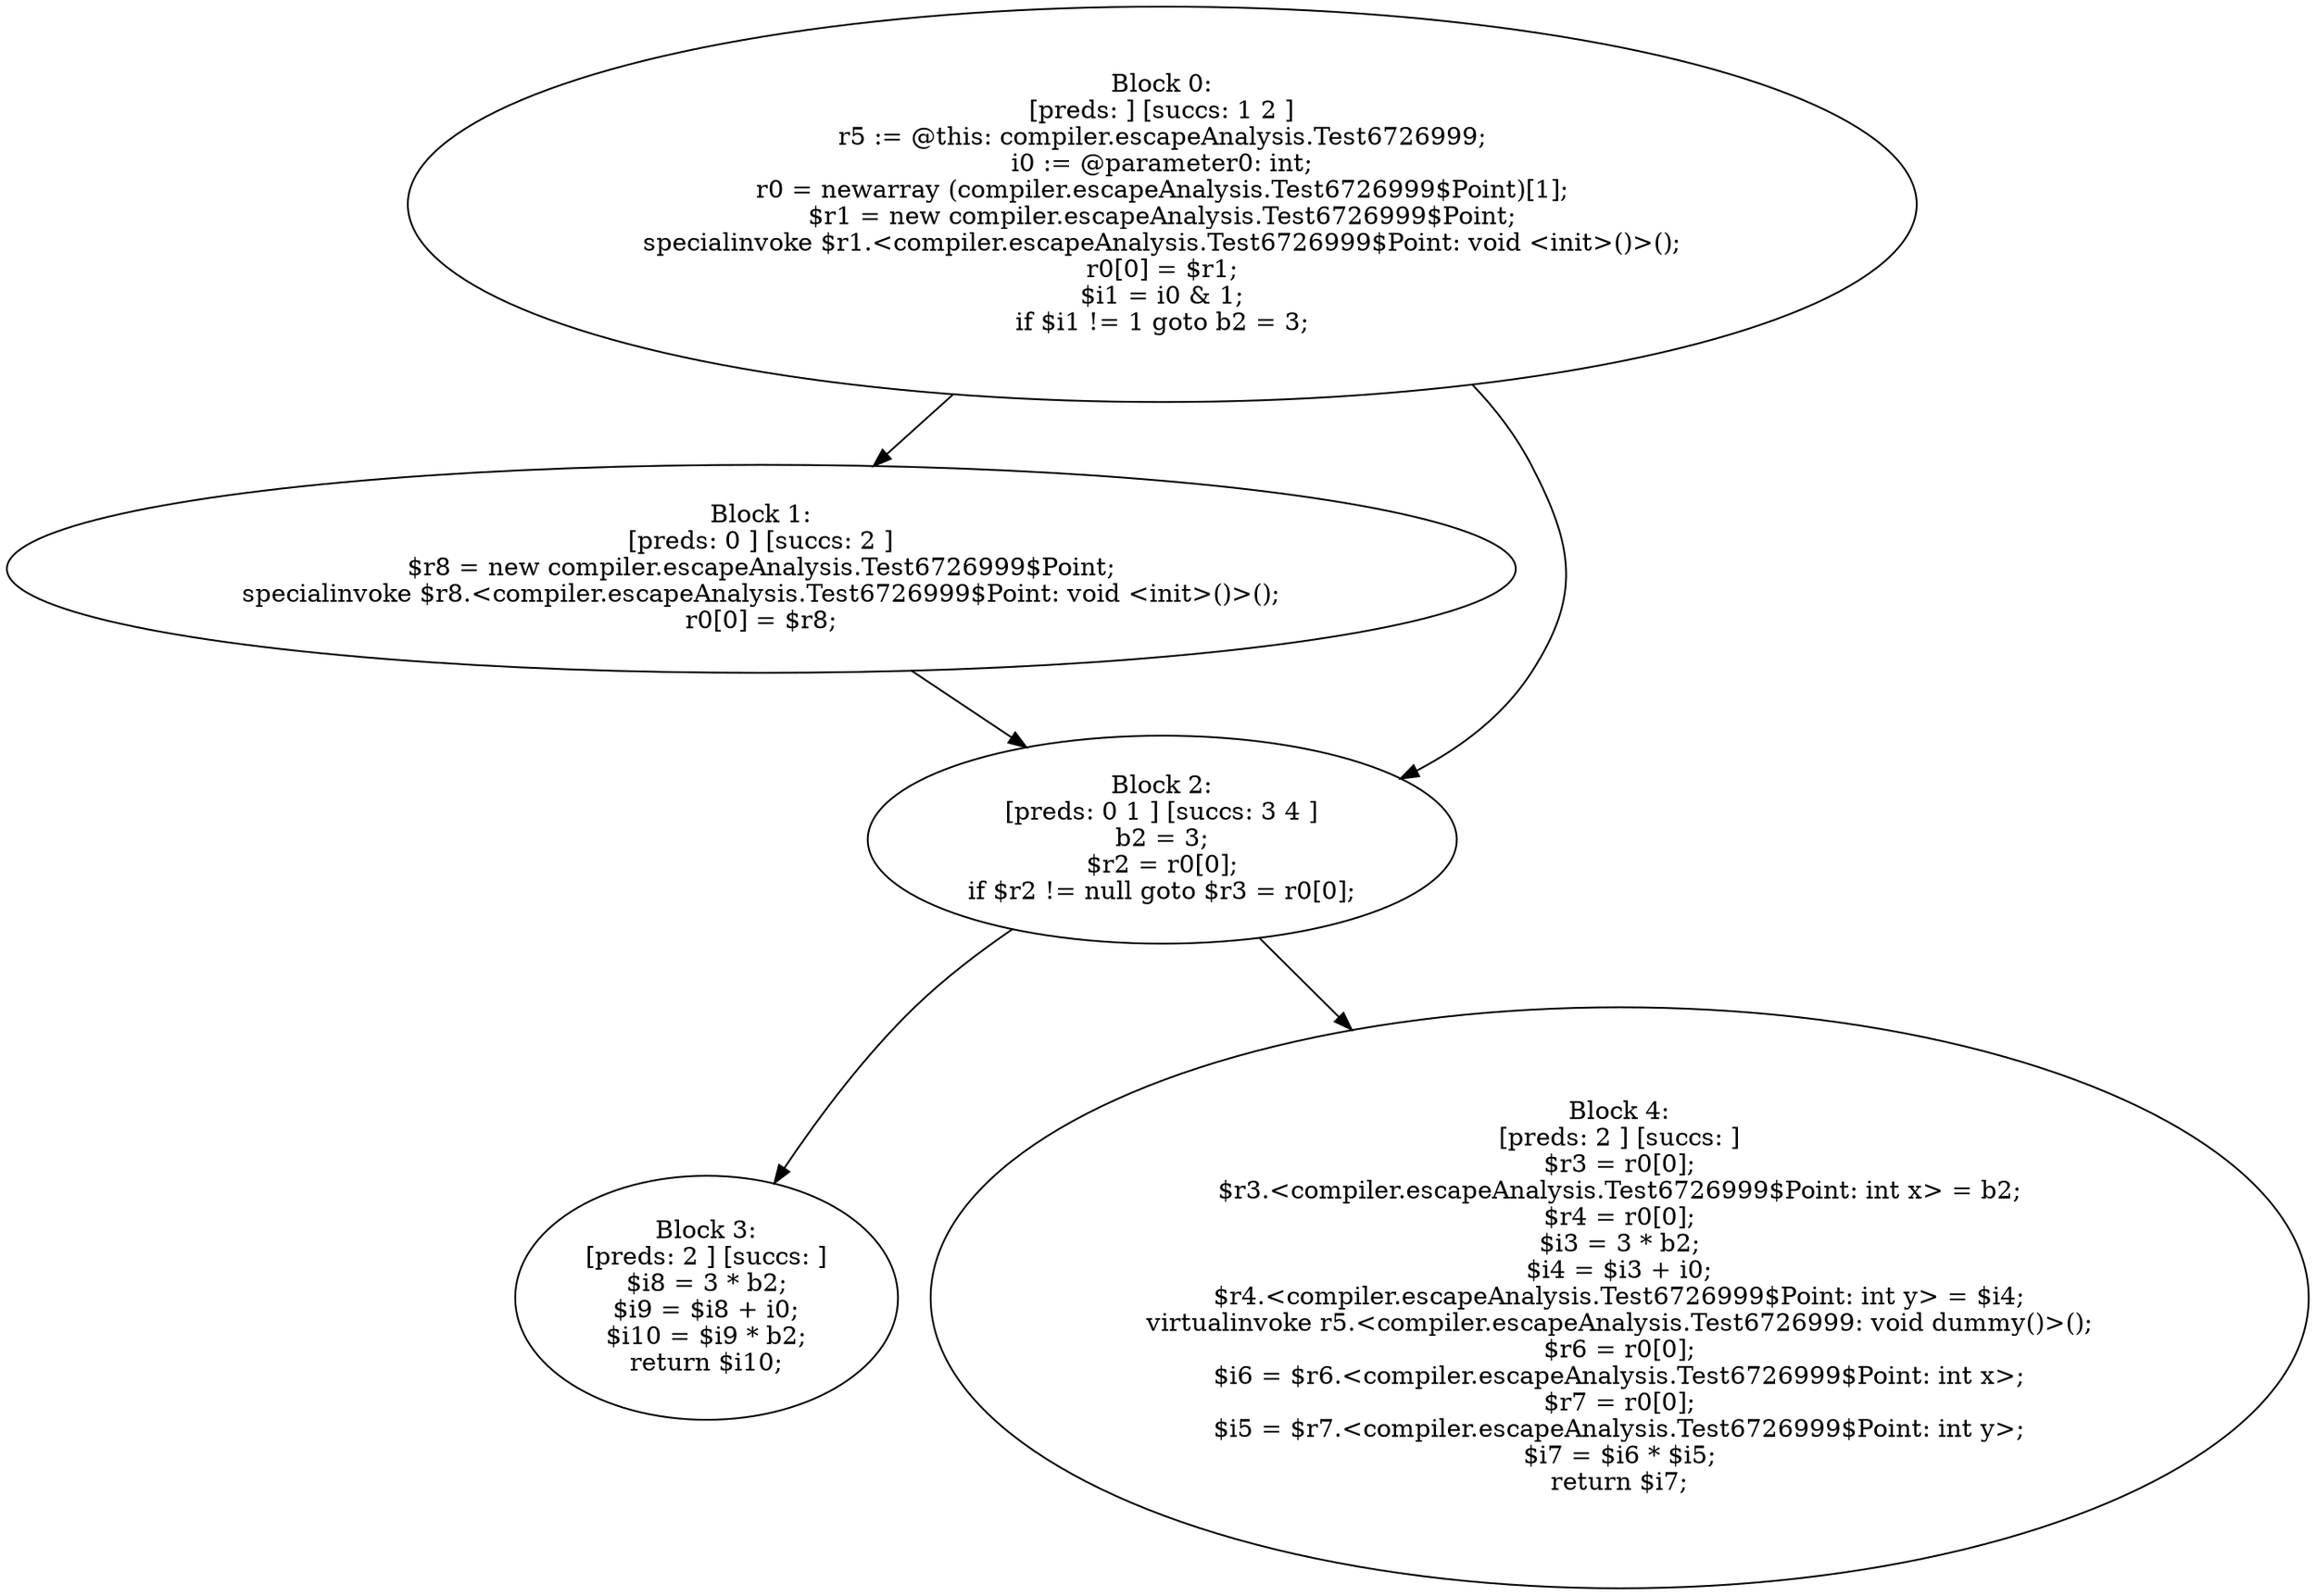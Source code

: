 digraph "unitGraph" {
    "Block 0:
[preds: ] [succs: 1 2 ]
r5 := @this: compiler.escapeAnalysis.Test6726999;
i0 := @parameter0: int;
r0 = newarray (compiler.escapeAnalysis.Test6726999$Point)[1];
$r1 = new compiler.escapeAnalysis.Test6726999$Point;
specialinvoke $r1.<compiler.escapeAnalysis.Test6726999$Point: void <init>()>();
r0[0] = $r1;
$i1 = i0 & 1;
if $i1 != 1 goto b2 = 3;
"
    "Block 1:
[preds: 0 ] [succs: 2 ]
$r8 = new compiler.escapeAnalysis.Test6726999$Point;
specialinvoke $r8.<compiler.escapeAnalysis.Test6726999$Point: void <init>()>();
r0[0] = $r8;
"
    "Block 2:
[preds: 0 1 ] [succs: 3 4 ]
b2 = 3;
$r2 = r0[0];
if $r2 != null goto $r3 = r0[0];
"
    "Block 3:
[preds: 2 ] [succs: ]
$i8 = 3 * b2;
$i9 = $i8 + i0;
$i10 = $i9 * b2;
return $i10;
"
    "Block 4:
[preds: 2 ] [succs: ]
$r3 = r0[0];
$r3.<compiler.escapeAnalysis.Test6726999$Point: int x> = b2;
$r4 = r0[0];
$i3 = 3 * b2;
$i4 = $i3 + i0;
$r4.<compiler.escapeAnalysis.Test6726999$Point: int y> = $i4;
virtualinvoke r5.<compiler.escapeAnalysis.Test6726999: void dummy()>();
$r6 = r0[0];
$i6 = $r6.<compiler.escapeAnalysis.Test6726999$Point: int x>;
$r7 = r0[0];
$i5 = $r7.<compiler.escapeAnalysis.Test6726999$Point: int y>;
$i7 = $i6 * $i5;
return $i7;
"
    "Block 0:
[preds: ] [succs: 1 2 ]
r5 := @this: compiler.escapeAnalysis.Test6726999;
i0 := @parameter0: int;
r0 = newarray (compiler.escapeAnalysis.Test6726999$Point)[1];
$r1 = new compiler.escapeAnalysis.Test6726999$Point;
specialinvoke $r1.<compiler.escapeAnalysis.Test6726999$Point: void <init>()>();
r0[0] = $r1;
$i1 = i0 & 1;
if $i1 != 1 goto b2 = 3;
"->"Block 1:
[preds: 0 ] [succs: 2 ]
$r8 = new compiler.escapeAnalysis.Test6726999$Point;
specialinvoke $r8.<compiler.escapeAnalysis.Test6726999$Point: void <init>()>();
r0[0] = $r8;
";
    "Block 0:
[preds: ] [succs: 1 2 ]
r5 := @this: compiler.escapeAnalysis.Test6726999;
i0 := @parameter0: int;
r0 = newarray (compiler.escapeAnalysis.Test6726999$Point)[1];
$r1 = new compiler.escapeAnalysis.Test6726999$Point;
specialinvoke $r1.<compiler.escapeAnalysis.Test6726999$Point: void <init>()>();
r0[0] = $r1;
$i1 = i0 & 1;
if $i1 != 1 goto b2 = 3;
"->"Block 2:
[preds: 0 1 ] [succs: 3 4 ]
b2 = 3;
$r2 = r0[0];
if $r2 != null goto $r3 = r0[0];
";
    "Block 1:
[preds: 0 ] [succs: 2 ]
$r8 = new compiler.escapeAnalysis.Test6726999$Point;
specialinvoke $r8.<compiler.escapeAnalysis.Test6726999$Point: void <init>()>();
r0[0] = $r8;
"->"Block 2:
[preds: 0 1 ] [succs: 3 4 ]
b2 = 3;
$r2 = r0[0];
if $r2 != null goto $r3 = r0[0];
";
    "Block 2:
[preds: 0 1 ] [succs: 3 4 ]
b2 = 3;
$r2 = r0[0];
if $r2 != null goto $r3 = r0[0];
"->"Block 3:
[preds: 2 ] [succs: ]
$i8 = 3 * b2;
$i9 = $i8 + i0;
$i10 = $i9 * b2;
return $i10;
";
    "Block 2:
[preds: 0 1 ] [succs: 3 4 ]
b2 = 3;
$r2 = r0[0];
if $r2 != null goto $r3 = r0[0];
"->"Block 4:
[preds: 2 ] [succs: ]
$r3 = r0[0];
$r3.<compiler.escapeAnalysis.Test6726999$Point: int x> = b2;
$r4 = r0[0];
$i3 = 3 * b2;
$i4 = $i3 + i0;
$r4.<compiler.escapeAnalysis.Test6726999$Point: int y> = $i4;
virtualinvoke r5.<compiler.escapeAnalysis.Test6726999: void dummy()>();
$r6 = r0[0];
$i6 = $r6.<compiler.escapeAnalysis.Test6726999$Point: int x>;
$r7 = r0[0];
$i5 = $r7.<compiler.escapeAnalysis.Test6726999$Point: int y>;
$i7 = $i6 * $i5;
return $i7;
";
}
